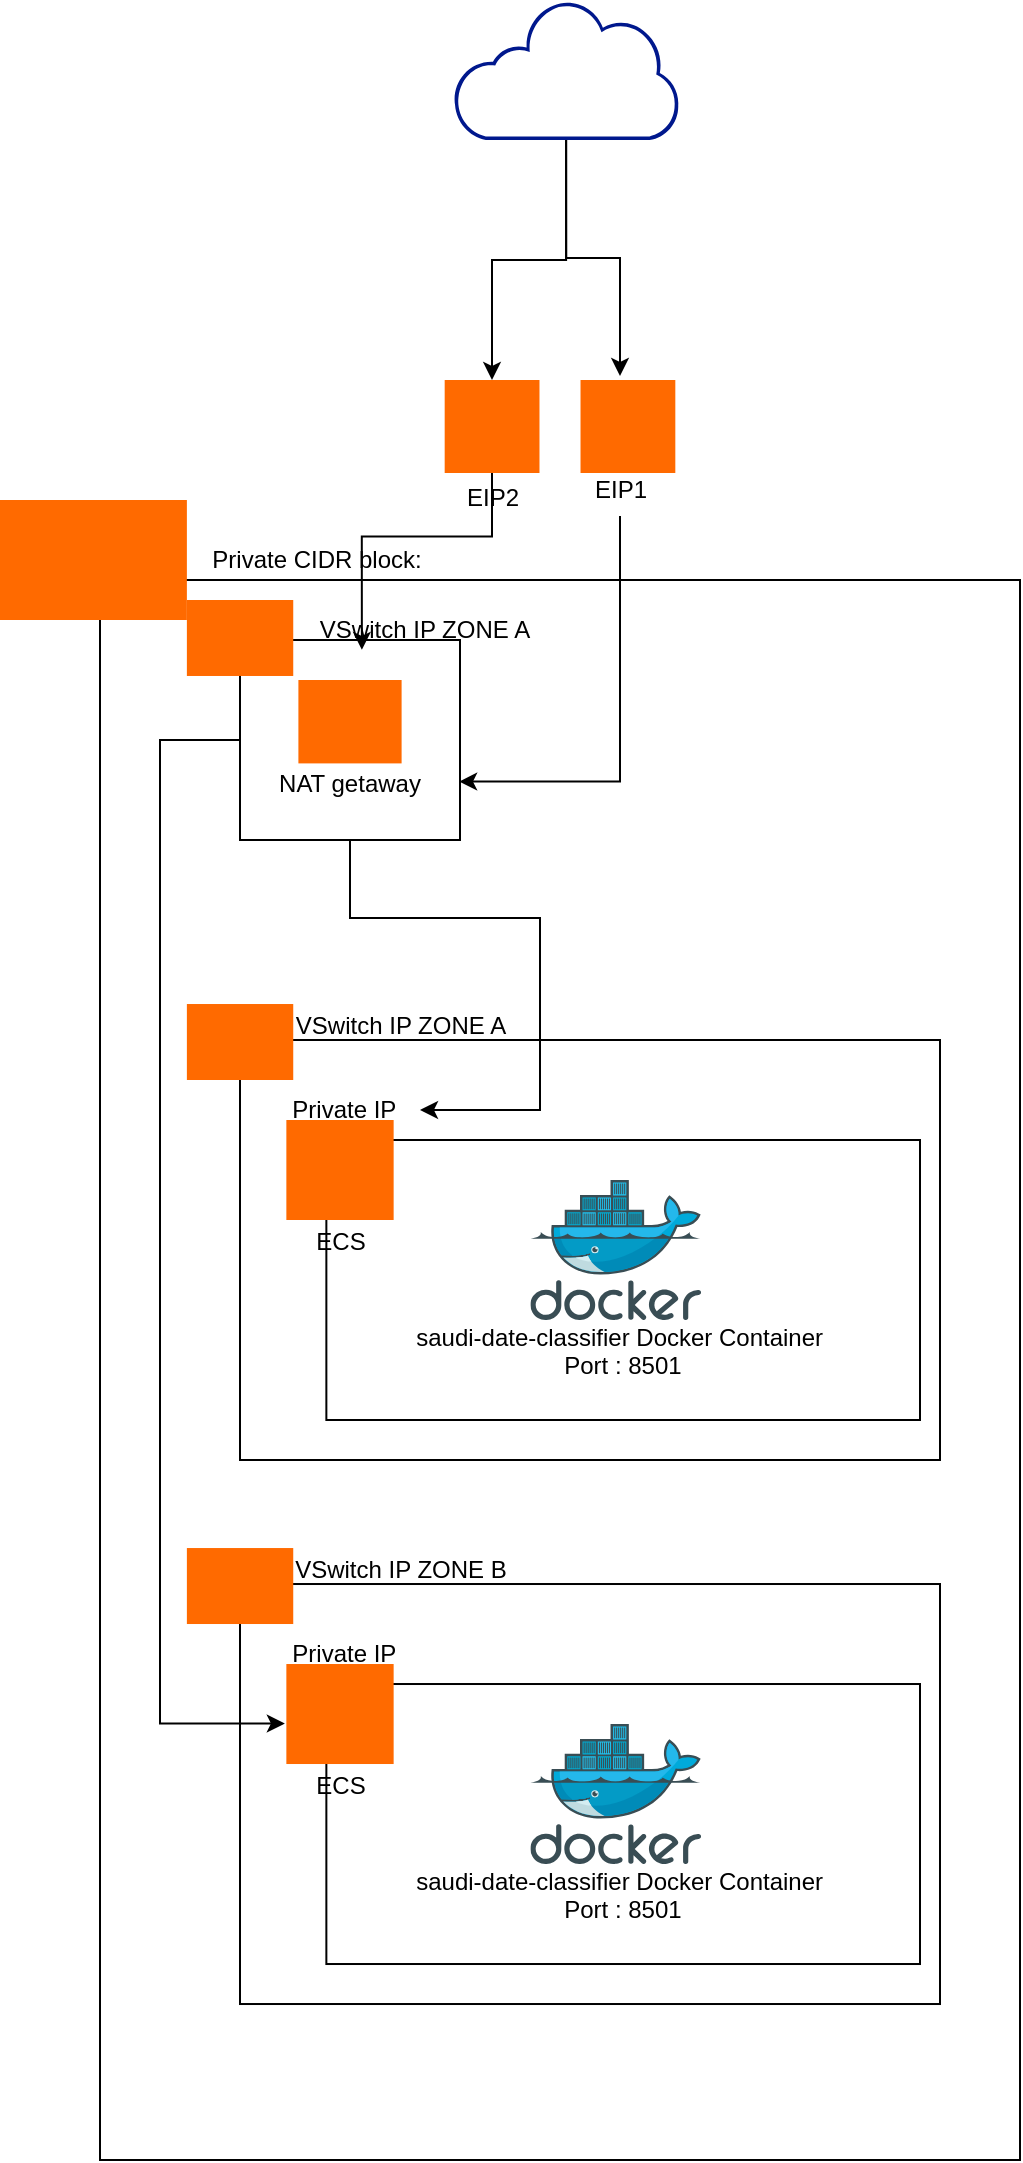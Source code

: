 <mxfile version="26.2.14">
  <diagram name="Page-1" id="Ufr-0xuOaN1EEb4i5wZD">
    <mxGraphModel dx="1215" dy="1769" grid="1" gridSize="10" guides="1" tooltips="1" connect="1" arrows="1" fold="1" page="1" pageScale="1" pageWidth="850" pageHeight="1100" math="0" shadow="0">
      <root>
        <mxCell id="0" />
        <mxCell id="1" parent="0" />
        <mxCell id="ps-Ch1RTGVYVtVs_9g6R-15" value="" style="rounded=0;whiteSpace=wrap;html=1;" vertex="1" parent="1">
          <mxGeometry x="180" y="170" width="460" height="790" as="geometry" />
        </mxCell>
        <mxCell id="ps-Ch1RTGVYVtVs_9g6R-5" value="" style="rounded=0;whiteSpace=wrap;html=1;" vertex="1" parent="1">
          <mxGeometry x="250" y="400" width="350" height="210" as="geometry" />
        </mxCell>
        <mxCell id="ps-Ch1RTGVYVtVs_9g6R-1" value="&lt;div&gt;&lt;br&gt;&lt;/div&gt;&lt;div&gt;&lt;br&gt;&lt;/div&gt;&lt;div&gt;&lt;br&gt;&lt;/div&gt;&lt;div&gt;&lt;br&gt;&lt;/div&gt;&lt;div&gt;&lt;br&gt;&lt;/div&gt;&lt;span style=&quot;background-color: transparent;&quot;&gt;saudi-date-classifier Docker Container&lt;/span&gt;&amp;nbsp;&lt;div&gt;Port : 8501&lt;/div&gt;" style="rounded=0;whiteSpace=wrap;html=1;" vertex="1" parent="1">
          <mxGeometry x="293.18" y="450" width="296.82" height="140" as="geometry" />
        </mxCell>
        <mxCell id="ps-Ch1RTGVYVtVs_9g6R-2" value="&lt;div&gt;&lt;br&gt;&lt;/div&gt;&lt;div&gt;&lt;br&gt;&lt;/div&gt;&lt;div&gt;&lt;br&gt;&lt;/div&gt;&lt;div&gt;&lt;br&gt;&lt;/div&gt;&lt;div&gt;&lt;br&gt;&lt;/div&gt;&lt;div&gt;ECS&lt;/div&gt;" style="points=[];aspect=fixed;html=1;align=center;shadow=0;dashed=0;fillColor=#FF6A00;strokeColor=none;shape=mxgraph.alibaba_cloud.ecs_elastic_compute_service;" vertex="1" parent="1">
          <mxGeometry x="273.18" y="440" width="53.64" height="50" as="geometry" />
        </mxCell>
        <mxCell id="ps-Ch1RTGVYVtVs_9g6R-3" value="" style="image;sketch=0;aspect=fixed;html=1;points=[];align=center;fontSize=12;image=img/lib/mscae/Docker.svg;" vertex="1" parent="1">
          <mxGeometry x="395.18" y="470" width="85.37" height="70" as="geometry" />
        </mxCell>
        <mxCell id="ps-Ch1RTGVYVtVs_9g6R-4" value="&amp;nbsp;Private IP" style="text;html=1;align=center;verticalAlign=middle;resizable=0;points=[];autosize=1;strokeColor=none;fillColor=none;" vertex="1" parent="1">
          <mxGeometry x="260" y="420" width="80" height="30" as="geometry" />
        </mxCell>
        <mxCell id="ps-Ch1RTGVYVtVs_9g6R-6" value="" style="points=[];aspect=fixed;html=1;align=center;shadow=0;dashed=0;fillColor=#FF6A00;strokeColor=none;shape=mxgraph.alibaba_cloud.vswitch;" vertex="1" parent="1">
          <mxGeometry x="223.44" y="382.01" width="53.18" height="37.99" as="geometry" />
        </mxCell>
        <mxCell id="ps-Ch1RTGVYVtVs_9g6R-7" value="VSwitch IP ZONE A" style="text;html=1;align=center;verticalAlign=middle;resizable=0;points=[];autosize=1;strokeColor=none;fillColor=none;" vertex="1" parent="1">
          <mxGeometry x="265.18" y="377.99" width="130" height="30" as="geometry" />
        </mxCell>
        <mxCell id="ps-Ch1RTGVYVtVs_9g6R-13" value="" style="points=[];aspect=fixed;html=1;align=center;shadow=0;dashed=0;fillColor=#FF6A00;strokeColor=none;shape=mxgraph.alibaba_cloud.vpc_virtual_private_cloud;" vertex="1" parent="1">
          <mxGeometry x="130.0" y="130" width="93.44" height="60" as="geometry" />
        </mxCell>
        <mxCell id="ps-Ch1RTGVYVtVs_9g6R-16" value="Private CIDR block:" style="text;html=1;align=center;verticalAlign=middle;resizable=0;points=[];autosize=1;strokeColor=none;fillColor=none;" vertex="1" parent="1">
          <mxGeometry x="223.44" y="145" width="130" height="30" as="geometry" />
        </mxCell>
        <mxCell id="ps-Ch1RTGVYVtVs_9g6R-46" value="" style="edgeStyle=orthogonalEdgeStyle;rounded=0;orthogonalLoop=1;jettySize=auto;html=1;" edge="1" parent="1" source="ps-Ch1RTGVYVtVs_9g6R-17" target="ps-Ch1RTGVYVtVs_9g6R-4">
          <mxGeometry relative="1" as="geometry">
            <Array as="points">
              <mxPoint x="305" y="339" />
              <mxPoint x="400" y="339" />
              <mxPoint x="400" y="435" />
            </Array>
          </mxGeometry>
        </mxCell>
        <mxCell id="ps-Ch1RTGVYVtVs_9g6R-17" value="&lt;div&gt;&lt;br&gt;&lt;/div&gt;&lt;div&gt;&lt;br&gt;&lt;/div&gt;&lt;div&gt;&lt;br&gt;&lt;/div&gt;&lt;div&gt;NAT getaway&lt;/div&gt;" style="rounded=0;whiteSpace=wrap;html=1;" vertex="1" parent="1">
          <mxGeometry x="250" y="200" width="110" height="100" as="geometry" />
        </mxCell>
        <mxCell id="ps-Ch1RTGVYVtVs_9g6R-18" value="" style="points=[];aspect=fixed;html=1;align=center;shadow=0;dashed=0;fillColor=#FF6A00;strokeColor=none;shape=mxgraph.alibaba_cloud.vswitch;" vertex="1" parent="1">
          <mxGeometry x="223.44" y="180" width="53.18" height="37.99" as="geometry" />
        </mxCell>
        <mxCell id="ps-Ch1RTGVYVtVs_9g6R-19" value="VSwitch IP ZONE A" style="text;html=1;align=center;verticalAlign=middle;resizable=0;points=[];autosize=1;strokeColor=none;fillColor=none;" vertex="1" parent="1">
          <mxGeometry x="276.62" y="180" width="130" height="30" as="geometry" />
        </mxCell>
        <mxCell id="ps-Ch1RTGVYVtVs_9g6R-20" value="" style="points=[];aspect=fixed;html=1;align=center;shadow=0;dashed=0;fillColor=#FF6A00;strokeColor=none;shape=mxgraph.alibaba_cloud.nat_gateway;" vertex="1" parent="1">
          <mxGeometry x="279.2" y="220" width="51.6" height="41.7" as="geometry" />
        </mxCell>
        <mxCell id="ps-Ch1RTGVYVtVs_9g6R-21" value="&lt;div&gt;&lt;br&gt;&lt;/div&gt;&lt;div&gt;&lt;br&gt;&lt;/div&gt;&lt;div&gt;&lt;br&gt;&lt;/div&gt;&lt;div&gt;&lt;br&gt;&lt;/div&gt;&lt;div&gt;&lt;br&gt;&lt;/div&gt;EIP2" style="points=[];aspect=fixed;html=1;align=center;shadow=0;dashed=0;fillColor=#FF6A00;strokeColor=none;shape=mxgraph.alibaba_cloud.eip_elastic_ip_address;" vertex="1" parent="1">
          <mxGeometry x="352.34" y="70" width="47.4" height="46.5" as="geometry" />
        </mxCell>
        <mxCell id="ps-Ch1RTGVYVtVs_9g6R-22" value="" style="points=[];aspect=fixed;html=1;align=center;shadow=0;dashed=0;fillColor=#FF6A00;strokeColor=none;shape=mxgraph.alibaba_cloud.eip_elastic_ip_address;" vertex="1" parent="1">
          <mxGeometry x="420.26" y="70" width="47.4" height="46.5" as="geometry" />
        </mxCell>
        <mxCell id="ps-Ch1RTGVYVtVs_9g6R-31" value="" style="rounded=0;whiteSpace=wrap;html=1;" vertex="1" parent="1">
          <mxGeometry x="250" y="672.01" width="350" height="210" as="geometry" />
        </mxCell>
        <mxCell id="ps-Ch1RTGVYVtVs_9g6R-32" value="&lt;div&gt;&lt;br&gt;&lt;/div&gt;&lt;div&gt;&lt;br&gt;&lt;/div&gt;&lt;div&gt;&lt;br&gt;&lt;/div&gt;&lt;div&gt;&lt;br&gt;&lt;/div&gt;&lt;div&gt;&lt;br&gt;&lt;/div&gt;&lt;span style=&quot;background-color: transparent;&quot;&gt;saudi-date-classifier Docker Container&lt;/span&gt;&amp;nbsp;&lt;div&gt;Port : 8501&lt;/div&gt;" style="rounded=0;whiteSpace=wrap;html=1;" vertex="1" parent="1">
          <mxGeometry x="293.18" y="722.01" width="296.82" height="140" as="geometry" />
        </mxCell>
        <mxCell id="ps-Ch1RTGVYVtVs_9g6R-33" value="&lt;div&gt;&lt;br&gt;&lt;/div&gt;&lt;div&gt;&lt;br&gt;&lt;/div&gt;&lt;div&gt;&lt;br&gt;&lt;/div&gt;&lt;div&gt;&lt;br&gt;&lt;/div&gt;&lt;div&gt;&lt;br&gt;&lt;/div&gt;&lt;div&gt;ECS&lt;/div&gt;" style="points=[];aspect=fixed;html=1;align=center;shadow=0;dashed=0;fillColor=#FF6A00;strokeColor=none;shape=mxgraph.alibaba_cloud.ecs_elastic_compute_service;" vertex="1" parent="1">
          <mxGeometry x="273.18" y="712.01" width="53.64" height="50" as="geometry" />
        </mxCell>
        <mxCell id="ps-Ch1RTGVYVtVs_9g6R-34" value="" style="image;sketch=0;aspect=fixed;html=1;points=[];align=center;fontSize=12;image=img/lib/mscae/Docker.svg;" vertex="1" parent="1">
          <mxGeometry x="395.18" y="742.01" width="85.37" height="70" as="geometry" />
        </mxCell>
        <mxCell id="ps-Ch1RTGVYVtVs_9g6R-35" value="&amp;nbsp;Private IP" style="text;html=1;align=center;verticalAlign=middle;resizable=0;points=[];autosize=1;strokeColor=none;fillColor=none;" vertex="1" parent="1">
          <mxGeometry x="260" y="692.01" width="80" height="30" as="geometry" />
        </mxCell>
        <mxCell id="ps-Ch1RTGVYVtVs_9g6R-36" value="" style="points=[];aspect=fixed;html=1;align=center;shadow=0;dashed=0;fillColor=#FF6A00;strokeColor=none;shape=mxgraph.alibaba_cloud.vswitch;" vertex="1" parent="1">
          <mxGeometry x="223.44" y="654.02" width="53.18" height="37.99" as="geometry" />
        </mxCell>
        <mxCell id="ps-Ch1RTGVYVtVs_9g6R-37" value="VSwitch IP ZONE B" style="text;html=1;align=center;verticalAlign=middle;resizable=0;points=[];autosize=1;strokeColor=none;fillColor=none;" vertex="1" parent="1">
          <mxGeometry x="265.18" y="650" width="130" height="30" as="geometry" />
        </mxCell>
        <mxCell id="ps-Ch1RTGVYVtVs_9g6R-40" style="edgeStyle=orthogonalEdgeStyle;rounded=0;orthogonalLoop=1;jettySize=auto;html=1;" edge="1" parent="1" source="ps-Ch1RTGVYVtVs_9g6R-38" target="ps-Ch1RTGVYVtVs_9g6R-21">
          <mxGeometry relative="1" as="geometry" />
        </mxCell>
        <mxCell id="ps-Ch1RTGVYVtVs_9g6R-41" style="edgeStyle=orthogonalEdgeStyle;rounded=0;orthogonalLoop=1;jettySize=auto;html=1;exitX=0.5;exitY=1;exitDx=0;exitDy=0;exitPerimeter=0;" edge="1" parent="1" source="ps-Ch1RTGVYVtVs_9g6R-38" target="ps-Ch1RTGVYVtVs_9g6R-39">
          <mxGeometry relative="1" as="geometry" />
        </mxCell>
        <mxCell id="ps-Ch1RTGVYVtVs_9g6R-38" value="" style="sketch=0;aspect=fixed;pointerEvents=1;shadow=0;dashed=0;html=1;strokeColor=none;labelPosition=center;verticalLabelPosition=bottom;verticalAlign=top;align=center;fillColor=#00188D;shape=mxgraph.mscae.enterprise.internet_hollow" vertex="1" parent="1">
          <mxGeometry x="356.62" y="-120" width="112.9" height="70" as="geometry" />
        </mxCell>
        <mxCell id="ps-Ch1RTGVYVtVs_9g6R-39" value="&lt;div&gt;&lt;br&gt;&lt;/div&gt;&lt;div&gt;&lt;br&gt;&lt;/div&gt;&lt;div&gt;&lt;br&gt;&lt;/div&gt;EIP1" style="text;html=1;align=center;verticalAlign=middle;resizable=0;points=[];autosize=1;strokeColor=none;fillColor=none;" vertex="1" parent="1">
          <mxGeometry x="415" y="68" width="50" height="70" as="geometry" />
        </mxCell>
        <mxCell id="ps-Ch1RTGVYVtVs_9g6R-42" style="edgeStyle=orthogonalEdgeStyle;rounded=0;orthogonalLoop=1;jettySize=auto;html=1;entryX=0.264;entryY=0.831;entryDx=0;entryDy=0;entryPerimeter=0;" edge="1" parent="1" source="ps-Ch1RTGVYVtVs_9g6R-21" target="ps-Ch1RTGVYVtVs_9g6R-19">
          <mxGeometry relative="1" as="geometry" />
        </mxCell>
        <mxCell id="ps-Ch1RTGVYVtVs_9g6R-43" style="edgeStyle=orthogonalEdgeStyle;rounded=0;orthogonalLoop=1;jettySize=auto;html=1;entryX=0.996;entryY=0.708;entryDx=0;entryDy=0;entryPerimeter=0;" edge="1" parent="1" source="ps-Ch1RTGVYVtVs_9g6R-39" target="ps-Ch1RTGVYVtVs_9g6R-17">
          <mxGeometry relative="1" as="geometry">
            <Array as="points">
              <mxPoint x="440" y="271" />
            </Array>
          </mxGeometry>
        </mxCell>
        <mxCell id="ps-Ch1RTGVYVtVs_9g6R-47" style="edgeStyle=orthogonalEdgeStyle;rounded=0;orthogonalLoop=1;jettySize=auto;html=1;entryX=-0.014;entryY=0.595;entryDx=0;entryDy=0;entryPerimeter=0;" edge="1" parent="1" source="ps-Ch1RTGVYVtVs_9g6R-17" target="ps-Ch1RTGVYVtVs_9g6R-33">
          <mxGeometry relative="1" as="geometry">
            <Array as="points">
              <mxPoint x="210" y="250" />
              <mxPoint x="210" y="742" />
            </Array>
          </mxGeometry>
        </mxCell>
      </root>
    </mxGraphModel>
  </diagram>
</mxfile>
